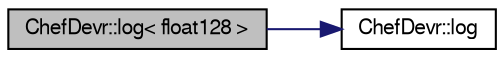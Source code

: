 digraph "ChefDevr::log&lt; float128 &gt;"
{
  edge [fontname="FreeSans",fontsize="10",labelfontname="FreeSans",labelfontsize="10"];
  node [fontname="FreeSans",fontsize="10",shape=record];
  rankdir="LR";
  Node1 [label="ChefDevr::log\< float128 \>",height=0.2,width=0.4,color="black", fillcolor="grey75", style="filled", fontcolor="black"];
  Node1 -> Node2 [color="midnightblue",fontsize="10",style="solid",fontname="FreeSans"];
  Node2 [label="ChefDevr::log",height=0.2,width=0.4,color="black", fillcolor="white", style="filled",URL="$namespace_chef_devr.html#aae987c5bdb8fcc5c709ace963c2effef"];
}
